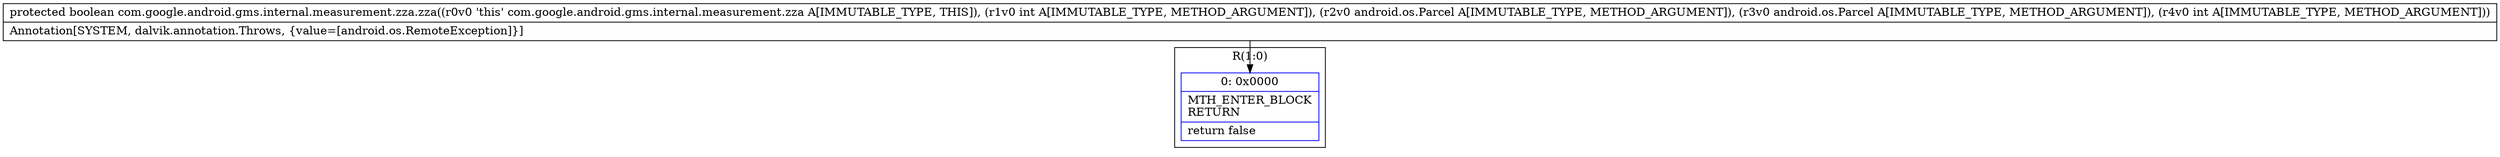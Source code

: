 digraph "CFG forcom.google.android.gms.internal.measurement.zza.zza(ILandroid\/os\/Parcel;Landroid\/os\/Parcel;I)Z" {
subgraph cluster_Region_1306740747 {
label = "R(1:0)";
node [shape=record,color=blue];
Node_0 [shape=record,label="{0\:\ 0x0000|MTH_ENTER_BLOCK\lRETURN\l|return false\l}"];
}
MethodNode[shape=record,label="{protected boolean com.google.android.gms.internal.measurement.zza.zza((r0v0 'this' com.google.android.gms.internal.measurement.zza A[IMMUTABLE_TYPE, THIS]), (r1v0 int A[IMMUTABLE_TYPE, METHOD_ARGUMENT]), (r2v0 android.os.Parcel A[IMMUTABLE_TYPE, METHOD_ARGUMENT]), (r3v0 android.os.Parcel A[IMMUTABLE_TYPE, METHOD_ARGUMENT]), (r4v0 int A[IMMUTABLE_TYPE, METHOD_ARGUMENT]))  | Annotation[SYSTEM, dalvik.annotation.Throws, \{value=[android.os.RemoteException]\}]\l}"];
MethodNode -> Node_0;
}

